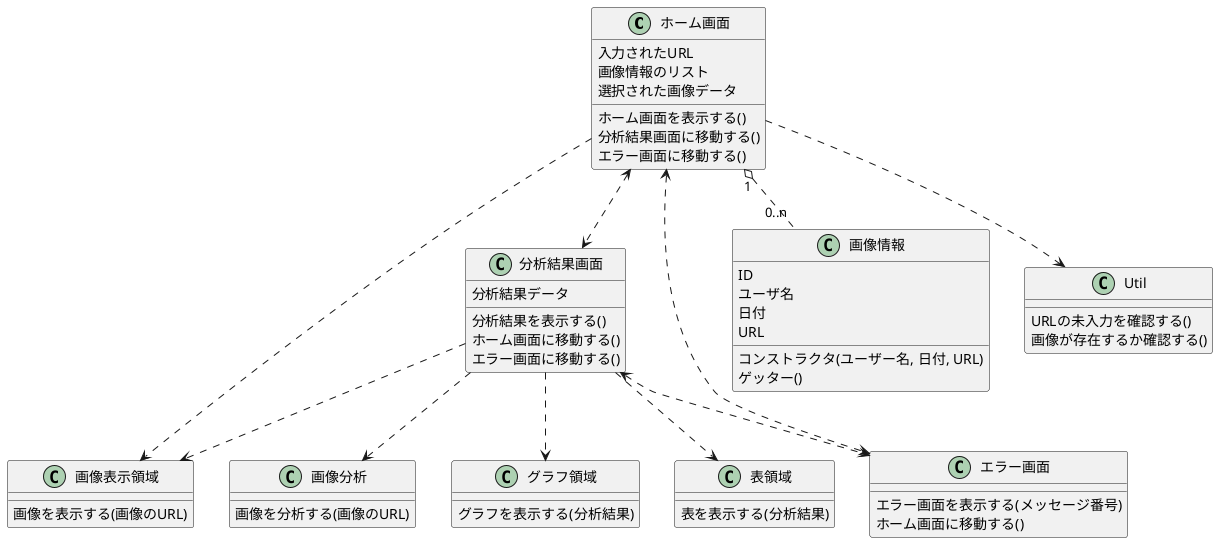 @startuml Face Emotion

class ホーム画面 {
    入力されたURL
    画像情報のリスト
    選択された画像データ
    ホーム画面を表示する()
    分析結果画面に移動する()
    エラー画面に移動する()
}

class 画像表示領域 {
    画像を表示する(画像のURL)
}

class 分析結果画面 {
    分析結果データ
    分析結果を表示する()
    ホーム画面に移動する()
    エラー画面に移動する()
}

class 画像分析 {
    画像を分析する(画像のURL)
}

class グラフ領域 {
    グラフを表示する(分析結果)
}

class 表領域 {
    表を表示する(分析結果)
}

class エラー画面 {
    エラー画面を表示する(メッセージ番号)
    ホーム画面に移動する()
}

class 画像情報 {
    ID
    ユーザ名
    日付
    URL
    コンストラクタ(ユーザー名, 日付, URL)
    ゲッター()
}

class Util {
    URLの未入力を確認する()
    画像が存在するか確認する()
}

ホーム画面 "1" o.. "0..n" 画像情報
ホーム画面 ..> Util
ホーム画面 ..> 画像表示領域
ホーム画面 <..> エラー画面
ホーム画面 <..> 分析結果画面
分析結果画面 ..> 画像分析
分析結果画面 ..> 画像表示領域
分析結果画面 ..> グラフ領域
分析結果画面 ..> 表領域
分析結果画面 <..> エラー画面

@enduml